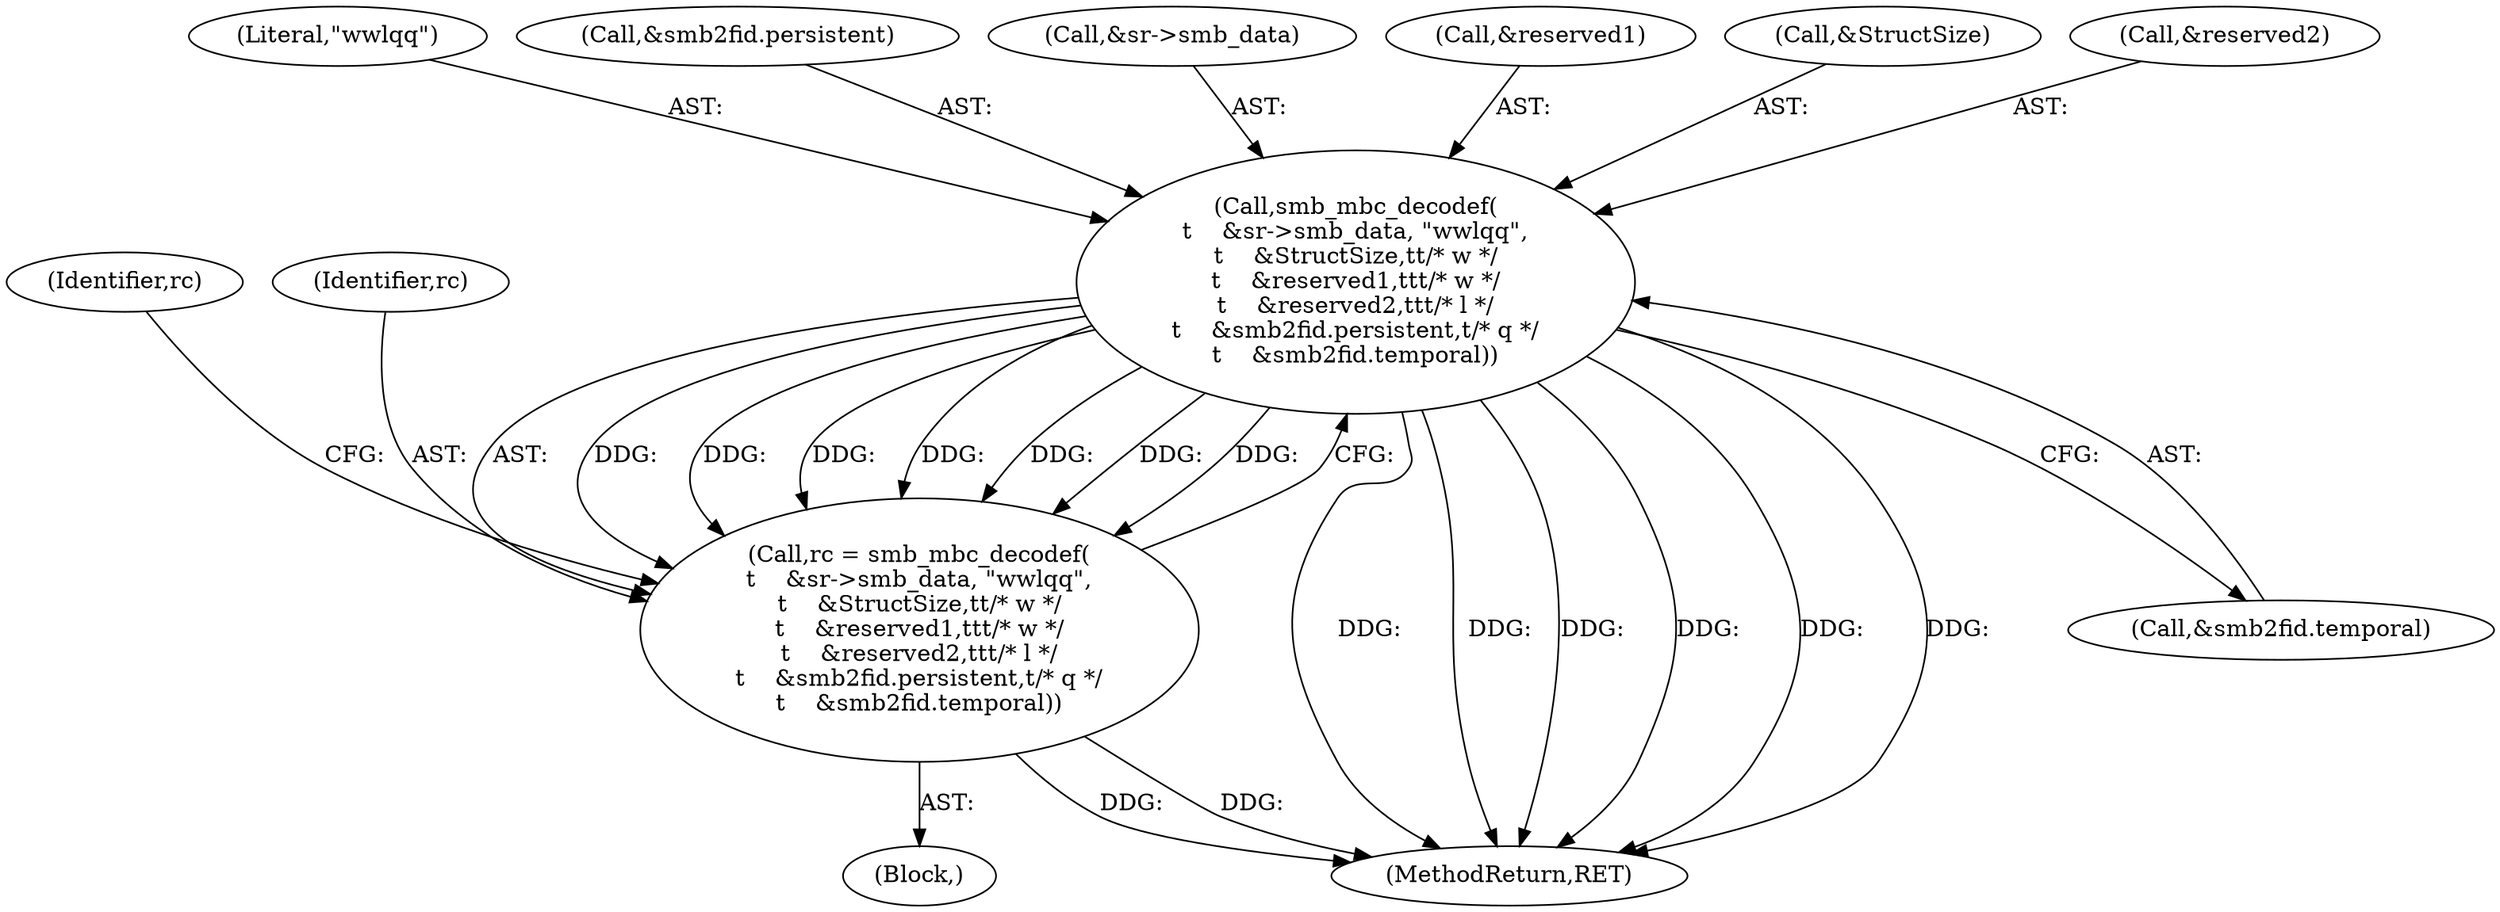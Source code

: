 digraph "0_illumos-gate_6d1c73b5858fefc6161c7d686345f0dc887ea799@pointer" {
"1000130" [label="(Call,smb_mbc_decodef(\n\t    &sr->smb_data, \"wwlqq\",\n\t    &StructSize,\t\t/* w */\n\t    &reserved1,\t\t\t/* w */\n\t    &reserved2,\t\t\t/* l */\n\t    &smb2fid.persistent,\t/* q */\n\t    &smb2fid.temporal))"];
"1000128" [label="(Call,rc = smb_mbc_decodef(\n\t    &sr->smb_data, \"wwlqq\",\n\t    &StructSize,\t\t/* w */\n\t    &reserved1,\t\t\t/* w */\n\t    &reserved2,\t\t\t/* l */\n\t    &smb2fid.persistent,\t/* q */\n\t    &smb2fid.temporal))"];
"1000128" [label="(Call,rc = smb_mbc_decodef(\n\t    &sr->smb_data, \"wwlqq\",\n\t    &StructSize,\t\t/* w */\n\t    &reserved1,\t\t\t/* w */\n\t    &reserved2,\t\t\t/* l */\n\t    &smb2fid.persistent,\t/* q */\n\t    &smb2fid.temporal))"];
"1000135" [label="(Literal,\"wwlqq\")"];
"1000142" [label="(Call,&smb2fid.persistent)"];
"1000114" [label="(Block,)"];
"1000151" [label="(Identifier,rc)"];
"1000211" [label="(MethodReturn,RET)"];
"1000131" [label="(Call,&sr->smb_data)"];
"1000138" [label="(Call,&reserved1)"];
"1000130" [label="(Call,smb_mbc_decodef(\n\t    &sr->smb_data, \"wwlqq\",\n\t    &StructSize,\t\t/* w */\n\t    &reserved1,\t\t\t/* w */\n\t    &reserved2,\t\t\t/* l */\n\t    &smb2fid.persistent,\t/* q */\n\t    &smb2fid.temporal))"];
"1000136" [label="(Call,&StructSize)"];
"1000129" [label="(Identifier,rc)"];
"1000140" [label="(Call,&reserved2)"];
"1000146" [label="(Call,&smb2fid.temporal)"];
"1000130" -> "1000128"  [label="AST: "];
"1000130" -> "1000146"  [label="CFG: "];
"1000131" -> "1000130"  [label="AST: "];
"1000135" -> "1000130"  [label="AST: "];
"1000136" -> "1000130"  [label="AST: "];
"1000138" -> "1000130"  [label="AST: "];
"1000140" -> "1000130"  [label="AST: "];
"1000142" -> "1000130"  [label="AST: "];
"1000146" -> "1000130"  [label="AST: "];
"1000128" -> "1000130"  [label="CFG: "];
"1000130" -> "1000211"  [label="DDG: "];
"1000130" -> "1000211"  [label="DDG: "];
"1000130" -> "1000211"  [label="DDG: "];
"1000130" -> "1000211"  [label="DDG: "];
"1000130" -> "1000211"  [label="DDG: "];
"1000130" -> "1000211"  [label="DDG: "];
"1000130" -> "1000128"  [label="DDG: "];
"1000130" -> "1000128"  [label="DDG: "];
"1000130" -> "1000128"  [label="DDG: "];
"1000130" -> "1000128"  [label="DDG: "];
"1000130" -> "1000128"  [label="DDG: "];
"1000130" -> "1000128"  [label="DDG: "];
"1000130" -> "1000128"  [label="DDG: "];
"1000128" -> "1000114"  [label="AST: "];
"1000129" -> "1000128"  [label="AST: "];
"1000151" -> "1000128"  [label="CFG: "];
"1000128" -> "1000211"  [label="DDG: "];
"1000128" -> "1000211"  [label="DDG: "];
}

